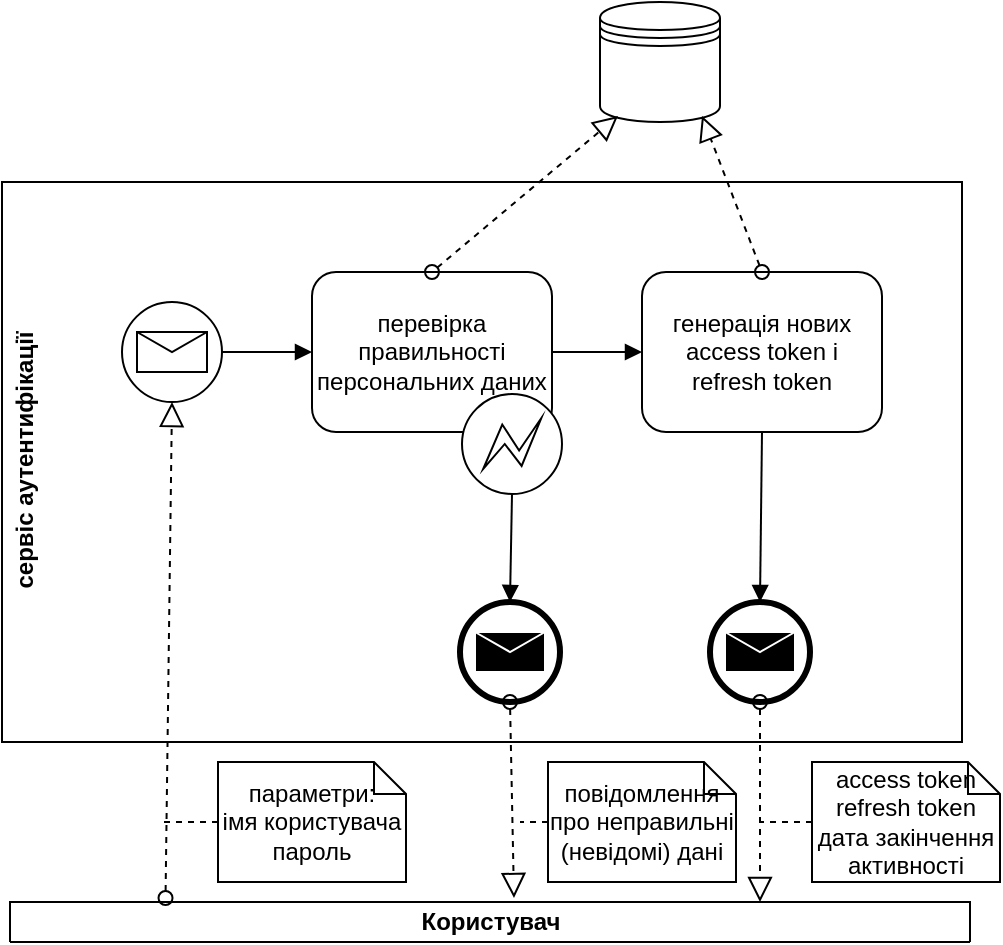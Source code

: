 <mxfile version="10.6.7" type="github"><diagram id="YfKg2dT7WaDyya3BTZha" name="Page-1"><mxGraphModel dx="1007" dy="585" grid="1" gridSize="10" guides="1" tooltips="1" connect="1" arrows="1" fold="1" page="1" pageScale="1" pageWidth="850" pageHeight="1100" math="0" shadow="0"><root><mxCell id="0"/><mxCell id="1" parent="0"/><mxCell id="aRhhon59A4TGdkCme2iQ-1" value="сервіс аутентифікації" style="swimlane;html=1;horizontal=0;swimlaneLine=0;startSize=23;" vertex="1" parent="1"><mxGeometry x="151" y="150" width="480" height="280" as="geometry"/></mxCell><mxCell id="aRhhon59A4TGdkCme2iQ-2" value="" style="shape=mxgraph.bpmn.shape;html=1;verticalLabelPosition=bottom;labelBackgroundColor=#ffffff;verticalAlign=top;align=center;perimeter=ellipsePerimeter;outlineConnect=0;outline=standard;symbol=message;" vertex="1" parent="aRhhon59A4TGdkCme2iQ-1"><mxGeometry x="60" y="60" width="50" height="50" as="geometry"/></mxCell><mxCell id="aRhhon59A4TGdkCme2iQ-3" value="перевірка правильності персональних даних" style="shape=ext;rounded=1;html=1;whiteSpace=wrap;" vertex="1" parent="aRhhon59A4TGdkCme2iQ-1"><mxGeometry x="155" y="45" width="120" height="80" as="geometry"/></mxCell><mxCell id="aRhhon59A4TGdkCme2iQ-4" value="" style="endArrow=block;endFill=1;endSize=6;html=1;exitX=1;exitY=0.5;exitDx=0;exitDy=0;entryX=0;entryY=0.5;entryDx=0;entryDy=0;" edge="1" parent="aRhhon59A4TGdkCme2iQ-1" source="aRhhon59A4TGdkCme2iQ-2" target="aRhhon59A4TGdkCme2iQ-3"><mxGeometry width="100" relative="1" as="geometry"><mxPoint x="170" y="190" as="sourcePoint"/><mxPoint x="270" y="190" as="targetPoint"/></mxGeometry></mxCell><mxCell id="aRhhon59A4TGdkCme2iQ-5" value="" style="shape=mxgraph.bpmn.shape;html=1;verticalLabelPosition=bottom;labelBackgroundColor=#ffffff;verticalAlign=top;align=center;perimeter=ellipsePerimeter;outlineConnect=0;outline=eventInt;symbol=error;" vertex="1" parent="aRhhon59A4TGdkCme2iQ-1"><mxGeometry x="230" y="106" width="50" height="50" as="geometry"/></mxCell><mxCell id="aRhhon59A4TGdkCme2iQ-6" value="генерація нових access token і &lt;br&gt;refresh token" style="shape=ext;rounded=1;html=1;whiteSpace=wrap;" vertex="1" parent="aRhhon59A4TGdkCme2iQ-1"><mxGeometry x="320" y="45" width="120" height="80" as="geometry"/></mxCell><mxCell id="aRhhon59A4TGdkCme2iQ-7" value="" style="endArrow=block;endFill=1;endSize=6;html=1;exitX=1;exitY=0.5;exitDx=0;exitDy=0;entryX=0;entryY=0.5;entryDx=0;entryDy=0;" edge="1" parent="aRhhon59A4TGdkCme2iQ-1" source="aRhhon59A4TGdkCme2iQ-3" target="aRhhon59A4TGdkCme2iQ-6"><mxGeometry width="100" relative="1" as="geometry"><mxPoint y="-60" as="sourcePoint"/><mxPoint x="100" y="-60" as="targetPoint"/></mxGeometry></mxCell><mxCell id="aRhhon59A4TGdkCme2iQ-8" value="" style="shape=datastore;whiteSpace=wrap;html=1;" vertex="1" parent="1"><mxGeometry x="450" y="60" width="60" height="60" as="geometry"/></mxCell><mxCell id="aRhhon59A4TGdkCme2iQ-9" value="Користувач" style="swimlane;html=1;horizontal=0;startSize=20;rotation=90;" vertex="1" parent="1"><mxGeometry x="385" y="280" width="20" height="480" as="geometry"/></mxCell><mxCell id="aRhhon59A4TGdkCme2iQ-10" value="" style="startArrow=oval;startFill=0;startSize=7;endArrow=block;endFill=0;endSize=10;dashed=1;html=1;entryX=0.5;entryY=1;entryDx=0;entryDy=0;exitX=-0.1;exitY=0.838;exitDx=0;exitDy=0;exitPerimeter=0;" edge="1" parent="1" source="aRhhon59A4TGdkCme2iQ-9" target="aRhhon59A4TGdkCme2iQ-2"><mxGeometry width="100" relative="1" as="geometry"><mxPoint x="236" y="430" as="sourcePoint"/><mxPoint x="236" y="280" as="targetPoint"/></mxGeometry></mxCell><mxCell id="aRhhon59A4TGdkCme2iQ-11" value="" style="shape=mxgraph.bpmn.shape;html=1;verticalLabelPosition=bottom;labelBackgroundColor=#ffffff;verticalAlign=top;align=center;perimeter=ellipsePerimeter;outlineConnect=0;outline=end;symbol=message;" vertex="1" parent="1"><mxGeometry x="380" y="360" width="50" height="50" as="geometry"/></mxCell><mxCell id="aRhhon59A4TGdkCme2iQ-12" value="" style="shape=mxgraph.bpmn.shape;html=1;verticalLabelPosition=bottom;labelBackgroundColor=#ffffff;verticalAlign=top;align=center;perimeter=ellipsePerimeter;outlineConnect=0;outline=end;symbol=message;" vertex="1" parent="1"><mxGeometry x="505" y="360" width="50" height="50" as="geometry"/></mxCell><mxCell id="aRhhon59A4TGdkCme2iQ-13" value="" style="startArrow=oval;startFill=0;startSize=7;endArrow=block;endFill=0;endSize=10;dashed=1;html=1;exitX=0.5;exitY=0;exitDx=0;exitDy=0;entryX=0.85;entryY=0.95;entryDx=0;entryDy=0;entryPerimeter=0;" edge="1" parent="1" source="aRhhon59A4TGdkCme2iQ-6" target="aRhhon59A4TGdkCme2iQ-8"><mxGeometry width="100" relative="1" as="geometry"><mxPoint x="580" y="120" as="sourcePoint"/><mxPoint x="680" y="120" as="targetPoint"/></mxGeometry></mxCell><mxCell id="aRhhon59A4TGdkCme2iQ-14" value="" style="endArrow=block;endFill=1;endSize=6;html=1;exitX=0.5;exitY=1;exitDx=0;exitDy=0;entryX=0.5;entryY=0;entryDx=0;entryDy=0;" edge="1" parent="1" source="aRhhon59A4TGdkCme2iQ-5" target="aRhhon59A4TGdkCme2iQ-11"><mxGeometry width="100" relative="1" as="geometry"><mxPoint x="450" y="310" as="sourcePoint"/><mxPoint x="550" y="310" as="targetPoint"/></mxGeometry></mxCell><mxCell id="aRhhon59A4TGdkCme2iQ-15" value="" style="startArrow=oval;startFill=0;startSize=7;endArrow=block;endFill=0;endSize=10;dashed=1;html=1;exitX=0.5;exitY=1;exitDx=0;exitDy=0;entryX=-0.1;entryY=0.475;entryDx=0;entryDy=0;entryPerimeter=0;" edge="1" parent="1" source="aRhhon59A4TGdkCme2iQ-11" target="aRhhon59A4TGdkCme2iQ-9"><mxGeometry width="100" relative="1" as="geometry"><mxPoint x="390" y="470" as="sourcePoint"/><mxPoint x="490" y="470" as="targetPoint"/></mxGeometry></mxCell><mxCell id="aRhhon59A4TGdkCme2iQ-16" value="" style="startArrow=oval;startFill=0;startSize=7;endArrow=block;endFill=0;endSize=10;dashed=1;html=1;exitX=0.5;exitY=1;exitDx=0;exitDy=0;" edge="1" parent="1" source="aRhhon59A4TGdkCme2iQ-12"><mxGeometry width="100" relative="1" as="geometry"><mxPoint x="780" y="400" as="sourcePoint"/><mxPoint x="530" y="510" as="targetPoint"/></mxGeometry></mxCell><mxCell id="aRhhon59A4TGdkCme2iQ-17" value="" style="endArrow=block;endFill=1;endSize=6;html=1;exitX=0.5;exitY=1;exitDx=0;exitDy=0;entryX=0.5;entryY=0;entryDx=0;entryDy=0;" edge="1" parent="1" source="aRhhon59A4TGdkCme2iQ-6" target="aRhhon59A4TGdkCme2iQ-12"><mxGeometry width="100" relative="1" as="geometry"><mxPoint x="740" y="320" as="sourcePoint"/><mxPoint x="840" y="320" as="targetPoint"/></mxGeometry></mxCell><mxCell id="aRhhon59A4TGdkCme2iQ-18" style="edgeStyle=orthogonalEdgeStyle;rounded=0;orthogonalLoop=1;jettySize=auto;html=1;exitX=0;exitY=0.5;exitDx=0;exitDy=0;exitPerimeter=0;dashed=1;endArrow=none;endFill=0;" edge="1" parent="1" source="aRhhon59A4TGdkCme2iQ-19"><mxGeometry relative="1" as="geometry"><mxPoint x="530" y="470" as="targetPoint"/></mxGeometry></mxCell><mxCell id="aRhhon59A4TGdkCme2iQ-19" value="access token&lt;br&gt;refresh token&lt;br&gt;дата закінчення активності&lt;br&gt;" style="shape=note;whiteSpace=wrap;size=16;html=1;" vertex="1" parent="1"><mxGeometry x="556" y="440" width="94" height="60" as="geometry"/></mxCell><mxCell id="aRhhon59A4TGdkCme2iQ-20" style="edgeStyle=orthogonalEdgeStyle;rounded=0;orthogonalLoop=1;jettySize=auto;html=1;exitX=0;exitY=0.5;exitDx=0;exitDy=0;exitPerimeter=0;endArrow=none;endFill=0;dashed=1;" edge="1" parent="1" source="aRhhon59A4TGdkCme2iQ-21"><mxGeometry relative="1" as="geometry"><mxPoint x="230" y="470" as="targetPoint"/></mxGeometry></mxCell><mxCell id="aRhhon59A4TGdkCme2iQ-21" value="параметри:&lt;br&gt;імя користувача&lt;br&gt;пароль&lt;br&gt;" style="shape=note;whiteSpace=wrap;size=16;html=1;" vertex="1" parent="1"><mxGeometry x="259" y="440" width="94" height="60" as="geometry"/></mxCell><mxCell id="aRhhon59A4TGdkCme2iQ-22" style="edgeStyle=orthogonalEdgeStyle;rounded=0;orthogonalLoop=1;jettySize=auto;html=1;exitX=0;exitY=0.5;exitDx=0;exitDy=0;exitPerimeter=0;dashed=1;endArrow=none;endFill=0;" edge="1" parent="1" source="aRhhon59A4TGdkCme2iQ-23"><mxGeometry relative="1" as="geometry"><mxPoint x="410" y="470" as="targetPoint"/></mxGeometry></mxCell><mxCell id="aRhhon59A4TGdkCme2iQ-23" value="повідомлення про неправильні (невідомі) дані&lt;br&gt;" style="shape=note;whiteSpace=wrap;size=16;html=1;" vertex="1" parent="1"><mxGeometry x="424" y="440" width="94" height="60" as="geometry"/></mxCell><mxCell id="aRhhon59A4TGdkCme2iQ-24" value="" style="startArrow=oval;startFill=0;startSize=7;endArrow=block;endFill=0;endSize=10;dashed=1;html=1;exitX=0.5;exitY=0;exitDx=0;exitDy=0;entryX=0.15;entryY=0.95;entryDx=0;entryDy=0;entryPerimeter=0;" edge="1" parent="1" source="aRhhon59A4TGdkCme2iQ-3" target="aRhhon59A4TGdkCme2iQ-8"><mxGeometry width="100" relative="1" as="geometry"><mxPoint x="190" y="60" as="sourcePoint"/><mxPoint x="290" y="60" as="targetPoint"/></mxGeometry></mxCell></root></mxGraphModel></diagram></mxfile>